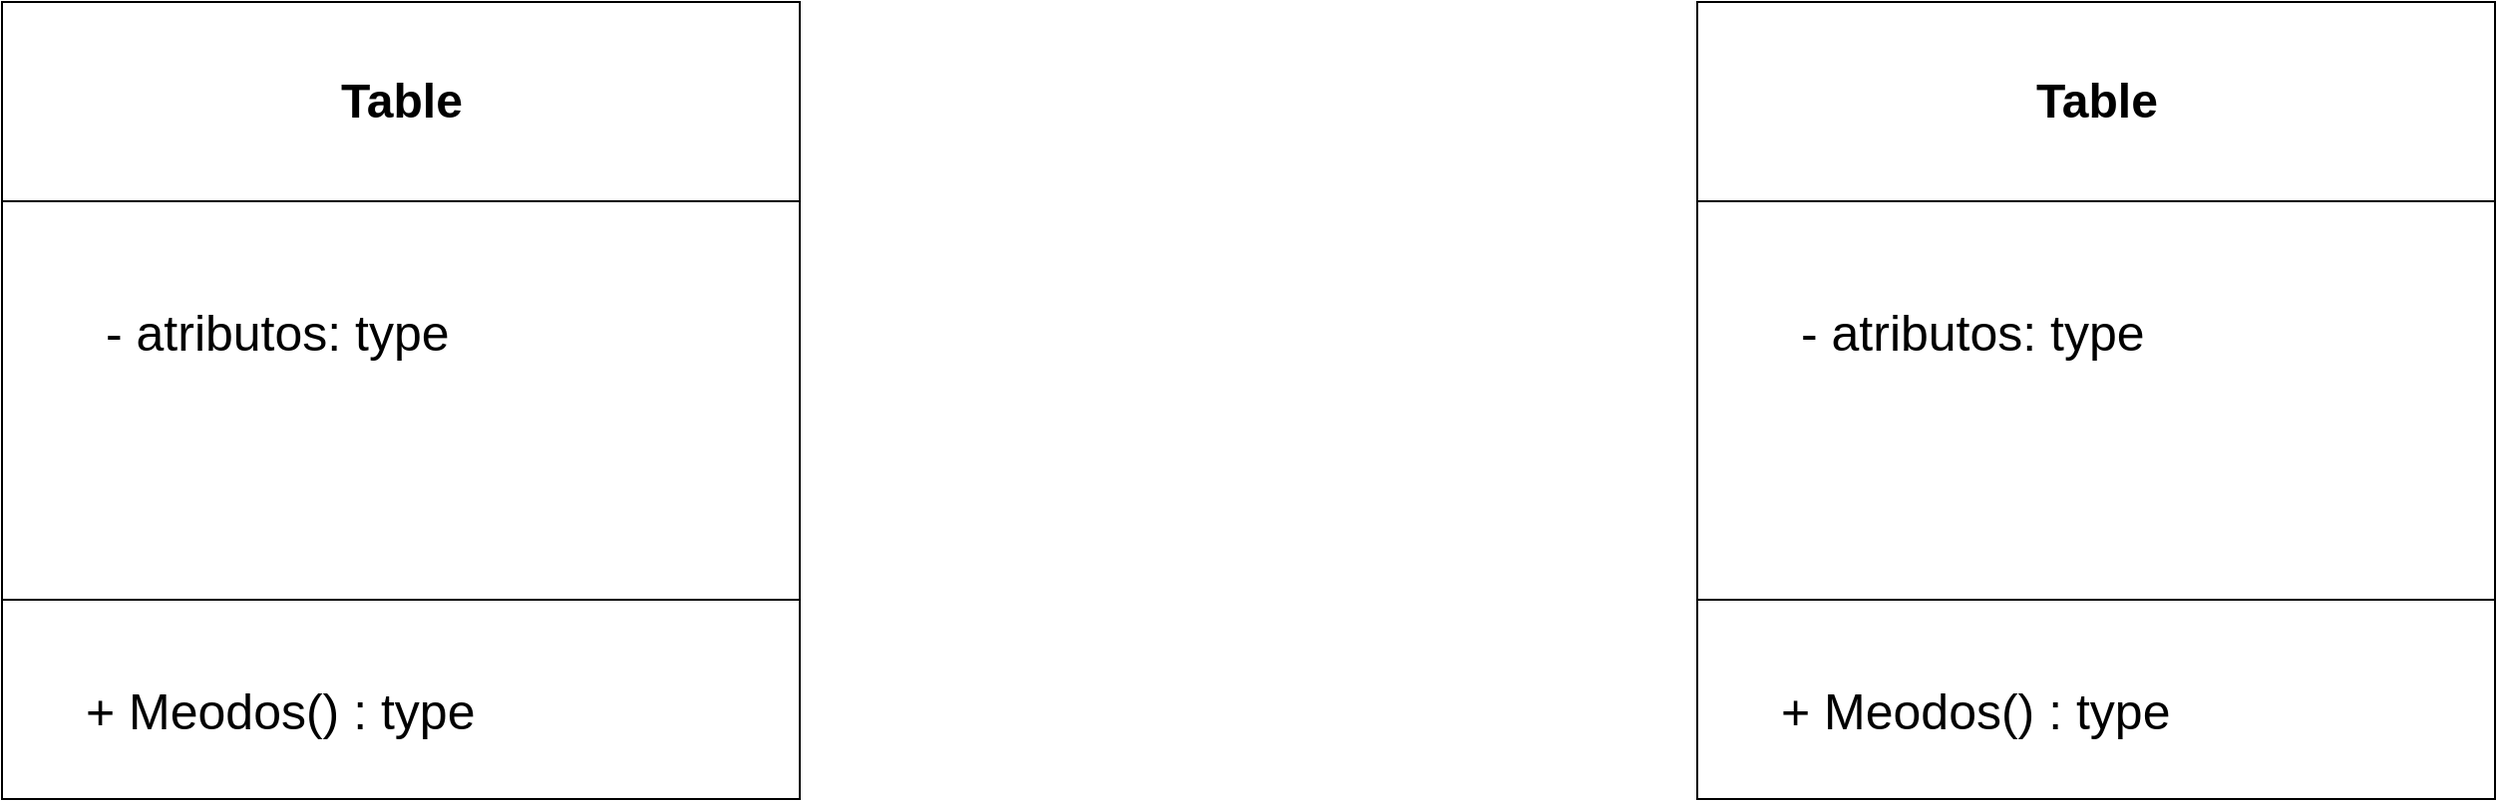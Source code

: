 <mxfile>
    <diagram id="z5ig168GVAGBraGvqf1I" name="Page-1">
        <mxGraphModel dx="2232" dy="1864" grid="1" gridSize="10" guides="1" tooltips="1" connect="1" arrows="1" fold="1" page="1" pageScale="1" pageWidth="850" pageHeight="1100" math="0" shadow="0">
            <root>
                <mxCell id="0"/>
                <mxCell id="1" parent="0"/>
                <mxCell id="8" value="" style="group" vertex="1" connectable="0" parent="1">
                    <mxGeometry x="225" y="350" width="400" height="400" as="geometry"/>
                </mxCell>
                <mxCell id="2" value="" style="whiteSpace=wrap;html=1;aspect=fixed;" vertex="1" parent="8">
                    <mxGeometry width="400" height="400" as="geometry"/>
                </mxCell>
                <mxCell id="3" value="" style="endArrow=none;html=1;exitX=0;exitY=0.25;exitDx=0;exitDy=0;entryX=1;entryY=0.25;entryDx=0;entryDy=0;" edge="1" parent="8" source="2" target="2">
                    <mxGeometry width="50" height="50" relative="1" as="geometry">
                        <mxPoint x="170" y="440" as="sourcePoint"/>
                        <mxPoint x="220" y="390" as="targetPoint"/>
                    </mxGeometry>
                </mxCell>
                <mxCell id="4" value="Table" style="text;strokeColor=none;fillColor=none;html=1;fontSize=24;fontStyle=1;verticalAlign=middle;align=center;" vertex="1" parent="8">
                    <mxGeometry x="150" y="30" width="100" height="40" as="geometry"/>
                </mxCell>
                <mxCell id="5" value="" style="endArrow=none;html=1;exitX=0;exitY=0.75;exitDx=0;exitDy=0;entryX=1;entryY=0.75;entryDx=0;entryDy=0;" edge="1" parent="8" source="2" target="2">
                    <mxGeometry width="50" height="50" relative="1" as="geometry">
                        <mxPoint x="170" y="440" as="sourcePoint"/>
                        <mxPoint x="220" y="390" as="targetPoint"/>
                    </mxGeometry>
                </mxCell>
                <mxCell id="6" value="&lt;font style=&quot;font-size: 25px;&quot;&gt;- atributos: type&lt;/font&gt;" style="text;html=1;strokeColor=none;fillColor=none;align=left;verticalAlign=middle;whiteSpace=wrap;rounded=0;" vertex="1" parent="8">
                    <mxGeometry x="50" y="150" width="190" height="30" as="geometry"/>
                </mxCell>
                <mxCell id="7" value="&lt;span style=&quot;font-size: 25px;&quot;&gt;+ Meodos() : type&lt;/span&gt;" style="text;html=1;strokeColor=none;fillColor=none;align=left;verticalAlign=middle;whiteSpace=wrap;rounded=0;" vertex="1" parent="8">
                    <mxGeometry x="40" y="340" width="220" height="30" as="geometry"/>
                </mxCell>
                <mxCell id="9" value="" style="group" vertex="1" connectable="0" parent="1">
                    <mxGeometry x="1075" y="350" width="400" height="400" as="geometry"/>
                </mxCell>
                <mxCell id="10" value="" style="whiteSpace=wrap;html=1;aspect=fixed;" vertex="1" parent="9">
                    <mxGeometry width="400" height="400" as="geometry"/>
                </mxCell>
                <mxCell id="11" value="" style="endArrow=none;html=1;exitX=0;exitY=0.25;exitDx=0;exitDy=0;entryX=1;entryY=0.25;entryDx=0;entryDy=0;" edge="1" parent="9" source="10" target="10">
                    <mxGeometry width="50" height="50" relative="1" as="geometry">
                        <mxPoint x="170" y="440" as="sourcePoint"/>
                        <mxPoint x="220" y="390" as="targetPoint"/>
                    </mxGeometry>
                </mxCell>
                <mxCell id="12" value="Table" style="text;strokeColor=none;fillColor=none;html=1;fontSize=24;fontStyle=1;verticalAlign=middle;align=center;" vertex="1" parent="9">
                    <mxGeometry x="150" y="30" width="100" height="40" as="geometry"/>
                </mxCell>
                <mxCell id="13" value="" style="endArrow=none;html=1;exitX=0;exitY=0.75;exitDx=0;exitDy=0;entryX=1;entryY=0.75;entryDx=0;entryDy=0;" edge="1" parent="9" source="10" target="10">
                    <mxGeometry width="50" height="50" relative="1" as="geometry">
                        <mxPoint x="170" y="440" as="sourcePoint"/>
                        <mxPoint x="220" y="390" as="targetPoint"/>
                    </mxGeometry>
                </mxCell>
                <mxCell id="14" value="&lt;font style=&quot;font-size: 25px;&quot;&gt;- atributos: type&lt;/font&gt;" style="text;html=1;strokeColor=none;fillColor=none;align=left;verticalAlign=middle;whiteSpace=wrap;rounded=0;" vertex="1" parent="9">
                    <mxGeometry x="50" y="150" width="190" height="30" as="geometry"/>
                </mxCell>
                <mxCell id="15" value="&lt;span style=&quot;font-size: 25px;&quot;&gt;+ Meodos() : type&lt;/span&gt;" style="text;html=1;strokeColor=none;fillColor=none;align=left;verticalAlign=middle;whiteSpace=wrap;rounded=0;" vertex="1" parent="9">
                    <mxGeometry x="40" y="340" width="220" height="30" as="geometry"/>
                </mxCell>
            </root>
        </mxGraphModel>
    </diagram>
</mxfile>